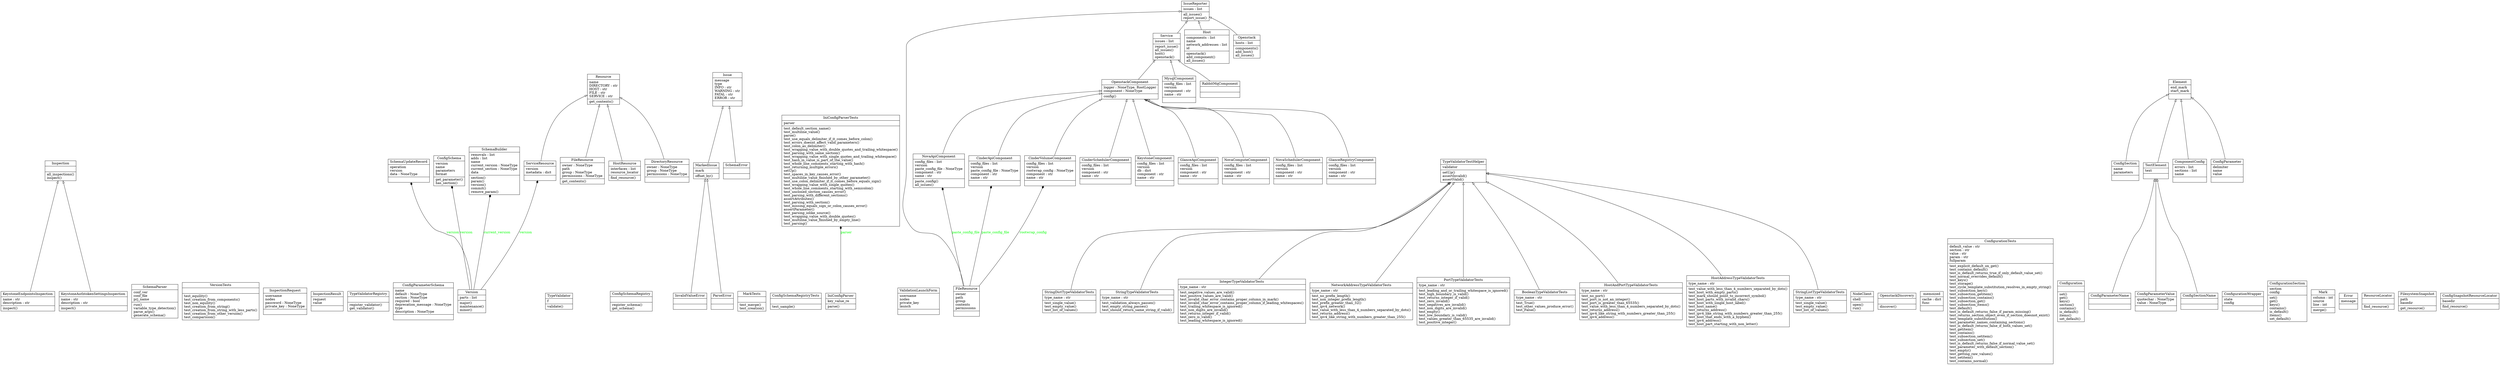 digraph "classes_No_Name" {
charset="utf-8"
rankdir=BT
"4" [shape="record", label="{KeystoneEndpointsInspection|name : str\ldescription : str\l|inspect()\l}"];
"6" [shape="record", label="{SchemaParser|conf_ver\lconf_file\lprj_name\l|run()\lvariable_type_detection()\lparse_args()\lgenerate_schema()\l}"];
"8" [shape="record", label="{VersionTests|\l|test_equility()\ltest_creation_from_components()\ltest_non_equility()\ltest_creation_from_string()\ltest_creation_from_string_with_less_parts()\ltest_creation_from_other_version()\ltest_comparision()\l}"];
"13" [shape="record", label="{InspectionRequest|username\lnodes\lpassword : NoneType\lprivate_key : NoneType\l|}"];
"14" [shape="record", label="{InspectionResult|request\lvalue\l|}"];
"17" [shape="record", label="{TypeValidatorRegistry|\l|register_validator()\lget_validator()\l}"];
"18" [shape="record", label="{ConfigParameterSchema|name\ldefault : NoneType\lsection : NoneType\lrequired : bool\ldeprecation_message : NoneType\ltype\ldescription : NoneType\l|}"];
"19" [shape="record", label="{SchemaUpdateRecord|operation\lversion\ldata : NoneType\l|}"];
"20" [shape="record", label="{TypeValidator|f\l|validate()\l}"];
"21" [shape="record", label="{ConfigSchema|version\lname\lparameters\lformat\l|get_parameter()\lhas_section()\l}"];
"22" [shape="record", label="{ConfigSchemaRegistry|\l|register_schema()\lget_schema()\l}"];
"23" [shape="record", label="{InvalidValueError|\l|}"];
"24" [shape="record", label="{SchemaBuilder|removals : list\ladds : list\lname\lcurrent_version : NoneType\lcurrent_section : NoneType\ldata\l|section()\lparam()\lversion()\lcommit()\lremove_param()\l}"];
"25" [shape="record", label="{SchemaError|\l|}"];
"27" [shape="record", label="{MarkTests|\l|test_merge()\ltest_creation()\l}"];
"30" [shape="record", label="{ConfigSchemaRegistryTests|\l|test_sample()\l}"];
"33" [shape="record", label="{IniConfigParserTests|parser\l|test_default_section_name()\ltest_multiline_value()\lparse()\ltest_use_equals_delimiter_if_it_comes_before_colon()\ltest_errors_doesnt_affect_valid_parameters()\ltest_colon_as_delimiter()\ltest_wrapping_value_with_double_quotes_and_trailing_whitespace()\ltest_parsing_with_same_section()\ltest_wrapping_value_with_single_quotes_and_trailing_whitespace()\ltest_hash_in_value_is_part_of_the_value()\ltest_whole_line_comments_starting_with_hash()\ltest_returning_multiple_errors()\lsetUp()\ltest_spaces_in_key_causes_error()\ltest_multiline_value_finished_by_other_parameter()\ltest_use_colon_delimiter_if_it_comes_before_equals_sign()\ltest_wrapping_value_with_single_quotes()\ltest_whole_line_comments_starting_with_semicolon()\ltest_unclosed_section_causes_error()\ltest_parsing_with_different_sections()\lassertAttributes()\ltest_parsing_with_section()\ltest_missing_equals_sign_or_colon_causes_error()\lassertParameter()\ltest_parsing_iolike_source()\ltest_wrapping_value_with_double_quotes()\ltest_multiline_value_finished_by_empty_line()\ltest_parsing()\l}"];
"35" [shape="record", label="{ValidationLaunchForm|username\lnodes\lprivate_key\llaunch\l|}"];
"37" [shape="record", label="{FileResource|owner\lpath\lgroup\lcontents\lpermissions\l|}"];
"38" [shape="record", label="{IssueReporter|issues : list\l|all_issues()\lreport_issue()\l}"];
"39" [shape="record", label="{CinderSchedulerComponent|config_files : list\lversion\lcomponent : str\lname : str\l|}"];
"40" [shape="record", label="{MysqlComponent|config_files : list\lversion\lcomponent : str\lname : str\l|}"];
"41" [shape="record", label="{Service|issues : list\l|report_issue()\lall_issues()\lhost()\lopenstack()\l}"];
"42" [shape="record", label="{Host|components : list\lname\lnetwork_addresses : list\lid\l|openstack()\ladd_component()\lall_issues()\l}"];
"43" [shape="record", label="{NovaApiComponent|config_files : list\lversion\lpaste_config_file : NoneType\lcomponent : str\lname : str\l|paste_config()\lall_issues()\l}"];
"44" [shape="record", label="{KeystoneComponent|config_files : list\lversion\ldb : dict\lcomponent : str\lname : str\l|}"];
"45" [shape="record", label="{GlanceApiComponent|config_files : list\lversion\lcomponent : str\lname : str\l|}"];
"46" [shape="record", label="{CinderApiComponent|config_files : list\lversion\lpaste_config_file : NoneType\lcomponent : str\lname : str\l|}"];
"47" [shape="record", label="{NovaComputeComponent|config_files : list\lversion\lcomponent : str\lname : str\l|}"];
"48" [shape="record", label="{NovaSchedulerComponent|config_files : list\lversion\lcomponent : str\lname : str\l|}"];
"49" [shape="record", label="{OpenstackComponent|logger : NoneType, RootLogger\lcomponent : NoneType\l|config()\l}"];
"50" [shape="record", label="{RabbitMqComponent|\l|}"];
"51" [shape="record", label="{GlanceRegistryComponent|config_files : list\lversion\lcomponent : str\lname : str\l|}"];
"52" [shape="record", label="{CinderVolumeComponent|config_files : list\lversion\lrootwrap_config : NoneType\lcomponent : str\lname : str\l|}"];
"53" [shape="record", label="{Openstack|hosts : list\l|components()\ladd_host()\lall_issues()\l}"];
"55" [shape="record", label="{StringDictTypeValidatorTests|type_name : str\l|test_single_value()\ltest_empty_value()\ltest_list_of_values()\l}"];
"56" [shape="record", label="{StringTypeValidatorTests|type_name : str\l|test_validation_always_passes()\ltest_empty_string_passes()\ltest_should_return_same_string_if_valid()\l}"];
"57" [shape="record", label="{TypeValidatorTestHelper|validator\l|setUp()\lassertInvalid()\lassertValid()\l}"];
"58" [shape="record", label="{IntegerTypeValidatorTests|type_name : str\l|test_negative_values_are_valid()\ltest_positive_values_are_valid()\ltest_invalid_char_error_contains_proper_column_in_mark()\ltest_invalid_char_error_contains_proper_column_if_leading_whitespaces()\ltest_trailing_whitespace_is_ignored()\ltest_non_digits_are_invalid()\ltest_returns_integer_if_valid()\ltest_zero_is_valid()\ltest_leading_whitespace_is_ignored()\l}"];
"59" [shape="record", label="{NetworkAddressTypeValidatorTests|type_name : str\l|test_no_prefix_length()\ltest_non_integer_prefix_length()\ltest_prefix_greater_than_32()\ltest_ipv4_network()\ltest_value_with_less_than_4_numbers_separated_by_dots()\ltest_returns_address()\ltest_ipv4_like_string_with_numbers_greater_than_255()\l}"];
"60" [shape="record", label="{PortTypeValidatorTests|type_name : str\l|test_leading_and_or_trailing_whitespace_is_ignored()\ltest_high_boundary_is_valid()\ltest_returns_integer_if_valid()\ltest_zero_invalid()\ltest_negatives_are_invalid()\ltest_non_digits_are_invalid()\ltest_empty()\ltest_low_boundary_is_valid()\ltest_values_greater_than_65535_are_invalid()\ltest_positive_integer()\l}"];
"61" [shape="record", label="{BooleanTypeValidatorTests|type_name : str\l|test_True()\ltest_other_values_produce_error()\ltest_False()\l}"];
"62" [shape="record", label="{HostAndPortTypeValidatorTests|type_name : str\l|test_no_port()\ltest_port_is_not_an_integer()\ltest_port_is_greater_than_65535()\ltest_value_with_less_than_4_numbers_separated_by_dots()\ltest_returns_address()\ltest_ipv4_like_string_with_numbers_greater_than_255()\ltest_ipv4_address()\l}"];
"63" [shape="record", label="{HostAddressTypeValidatorTests|type_name : str\l|test_value_with_less_than_4_numbers_separated_by_dots()\ltest_host_with_empty_parts()\ltest_mark_should_point_to_incorrect_symbol()\ltest_host_parts_with_invalid_chars()\ltest_host_with_single_host_label()\ltest_host_name()\ltest_returns_address()\ltest_ipv4_like_string_with_numbers_greater_than_255()\ltest_host_that_ends_with_a_hyphen()\ltest_ipv4_address()\ltest_host_part_starting_with_non_letter()\l}"];
"64" [shape="record", label="{StringListTypeValidatorTests|type_name : str\l|test_single_value()\ltest_empty_value()\ltest_list_of_values()\l}"];
"70" [shape="record", label="{NodeClient|shell\l|open()\lrun()\l}"];
"71" [shape="record", label="{OpenstackDiscovery|\l|discover()\l}"];
"73" [shape="record", label="{KeystoneAuthtokenSettingsInspection|name : str\ldescription : str\l|inspect()\l}"];
"75" [shape="record", label="{ParseError|\l|}"];
"77" [shape="record", label="{memoized|cache : dict\lfunc\l|}"];
"79" [shape="record", label="{ConfigurationTests|default_value : str\lsection : str\lvalue : str\lparam : str\lfullparam\l|test_explicit_default_on_get()\ltest_contains_default()\ltest_is_default_returns_true_if_only_default_value_set()\ltest_normal_overrides_default()\ltest_keys()\ltest_storage()\ltest_cycle_template_substitution_resolves_in_empty_string()\ltest_subsection_keys()\ltest_subsection_getitem()\ltest_subsection_contains()\ltest_subsection_get()\ltest_subsection_items()\ltest_default()\ltest_is_default_returns_false_if_param_missing()\ltest_returns_section_object_even_if_section_doesnot_exist()\ltest_template_substitution()\ltest_parameter_names_containing_sections()\ltest_is_default_returns_false_if_both_values_set()\ltest_getitem()\ltest_contains()\ltest_subsection_setitem()\ltest_subsection_set()\ltest_is_default_returns_false_if_normal_value_set()\ltest_parameter_with_default_section()\ltest_empty()\ltest_getting_raw_values()\ltest_setitem()\ltest_contains_normal()\l}"];
"81" [shape="record", label="{Configuration|\l|set()\lget()\lkeys()\lsection()\lcontains()\lis_default()\litems()\lset_default()\l}"];
"82" [shape="record", label="{ConfigSection|name\lparameters\l|}"];
"83" [shape="record", label="{TextElement|text\l|}"];
"84" [shape="record", label="{Element|end_mark\lstart_mark\l|}"];
"85" [shape="record", label="{ComponentConfig|errors : list\lsections : list\lname\l|}"];
"86" [shape="record", label="{ConfigurationWrapper|state\lconfig\l|}"];
"87" [shape="record", label="{ConfigParameterName|\l|}"];
"88" [shape="record", label="{ConfigParameterValue|quotechar : NoneType\lvalue : NoneType\l|}"];
"89" [shape="record", label="{ConfigSectionName|\l|}"];
"90" [shape="record", label="{ConfigurationSection|section\lconfig\l|set()\lget()\lkeys()\lcontains()\lis_default()\litems()\lset_default()\l}"];
"91" [shape="record", label="{ConfigParameter|delimiter\lname\lvalue\l|}"];
"93" [shape="record", label="{Inspection|\l|all_inspections()\linspect()\l}"];
"94" [shape="record", label="{MarkedIssue|mark\l|offset_by()\l}"];
"95" [shape="record", label="{Mark|column : int\lsource\lline : int\l|merge()\l}"];
"96" [shape="record", label="{Version|parts : list\l|major()\lmaintenance()\lminor()\l}"];
"97" [shape="record", label="{Error|message\l|}"];
"98" [shape="record", label="{Issue|message\ltype\lINFO : str\lWARNING : str\lFATAL : str\lERROR : str\l|}"];
"100" [shape="record", label="{Resource|name\lDIRECTORY : str\lHOST : str\lFILE : str\lSERVICE : str\l|get_contents()\l}"];
"101" [shape="record", label="{ResourceLocator|\l|find_resource()\l}"];
"102" [shape="record", label="{FileResource|owner : NoneType\lpath\lgroup : NoneType\lpermissions : NoneType\l|get_contents()\l}"];
"103" [shape="record", label="{HostResource|interfaces : list\lresource_locator\l|find_resource()\l}"];
"104" [shape="record", label="{DirectoryResource|owner : NoneType\lgroup : NoneType\lpermissions : NoneType\l|}"];
"105" [shape="record", label="{FilesystemSnapshot|path\lbasedir\l|get_resource()\l}"];
"106" [shape="record", label="{ServiceResource|version\lmetadata : dict\l|}"];
"107" [shape="record", label="{ConfigSnapshotResourceLocator|basedir\l|find_resource()\l}"];
"110" [shape="record", label="{IniConfigParser|key_value_re\l|parse()\l}"];
"4" -> "93" [arrowtail="none", arrowhead="empty"];
"23" -> "94" [arrowtail="none", arrowhead="empty"];
"25" -> "98" [arrowtail="none", arrowhead="empty"];
"37" -> "38" [arrowtail="none", arrowhead="empty"];
"39" -> "49" [arrowtail="none", arrowhead="empty"];
"40" -> "41" [arrowtail="none", arrowhead="empty"];
"41" -> "38" [arrowtail="none", arrowhead="empty"];
"42" -> "38" [arrowtail="none", arrowhead="empty"];
"43" -> "49" [arrowtail="none", arrowhead="empty"];
"44" -> "49" [arrowtail="none", arrowhead="empty"];
"45" -> "49" [arrowtail="none", arrowhead="empty"];
"46" -> "49" [arrowtail="none", arrowhead="empty"];
"47" -> "49" [arrowtail="none", arrowhead="empty"];
"48" -> "49" [arrowtail="none", arrowhead="empty"];
"49" -> "41" [arrowtail="none", arrowhead="empty"];
"50" -> "41" [arrowtail="none", arrowhead="empty"];
"51" -> "49" [arrowtail="none", arrowhead="empty"];
"52" -> "49" [arrowtail="none", arrowhead="empty"];
"53" -> "38" [arrowtail="none", arrowhead="empty"];
"55" -> "57" [arrowtail="none", arrowhead="empty"];
"56" -> "57" [arrowtail="none", arrowhead="empty"];
"58" -> "57" [arrowtail="none", arrowhead="empty"];
"59" -> "57" [arrowtail="none", arrowhead="empty"];
"60" -> "57" [arrowtail="none", arrowhead="empty"];
"61" -> "57" [arrowtail="none", arrowhead="empty"];
"62" -> "57" [arrowtail="none", arrowhead="empty"];
"63" -> "57" [arrowtail="none", arrowhead="empty"];
"64" -> "57" [arrowtail="none", arrowhead="empty"];
"73" -> "93" [arrowtail="none", arrowhead="empty"];
"75" -> "94" [arrowtail="none", arrowhead="empty"];
"82" -> "84" [arrowtail="none", arrowhead="empty"];
"83" -> "84" [arrowtail="none", arrowhead="empty"];
"85" -> "84" [arrowtail="none", arrowhead="empty"];
"87" -> "83" [arrowtail="none", arrowhead="empty"];
"88" -> "83" [arrowtail="none", arrowhead="empty"];
"89" -> "83" [arrowtail="none", arrowhead="empty"];
"91" -> "84" [arrowtail="none", arrowhead="empty"];
"94" -> "98" [arrowtail="none", arrowhead="empty"];
"102" -> "100" [arrowtail="none", arrowhead="empty"];
"103" -> "100" [arrowtail="none", arrowhead="empty"];
"104" -> "100" [arrowtail="none", arrowhead="empty"];
"106" -> "100" [arrowtail="none", arrowhead="empty"];
"96" -> "19" [arrowhead="diamond", style="solid", arrowtail="none", fontcolor="green", label="version"];
"96" -> "21" [arrowhead="diamond", style="solid", arrowtail="none", fontcolor="green", label="version"];
"96" -> "24" [arrowhead="diamond", style="solid", arrowtail="none", fontcolor="green", label="current_version"];
"110" -> "33" [arrowhead="diamond", style="solid", arrowtail="none", fontcolor="green", label="parser"];
"37" -> "43" [arrowhead="diamond", style="solid", arrowtail="none", fontcolor="green", label="paste_config_file"];
"37" -> "46" [arrowhead="diamond", style="solid", arrowtail="none", fontcolor="green", label="paste_config_file"];
"37" -> "52" [arrowhead="diamond", style="solid", arrowtail="none", fontcolor="green", label="rootwrap_config"];
"96" -> "106" [arrowhead="diamond", style="solid", arrowtail="none", fontcolor="green", label="version"];
}
